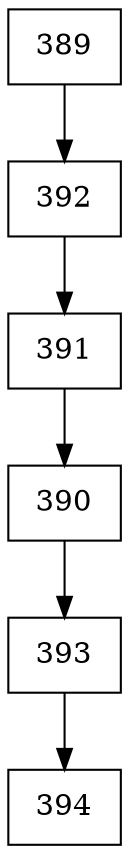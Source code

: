digraph G {
  node [shape=record];
  node0 [label="{389}"];
  node0 -> node1;
  node1 [label="{392}"];
  node1 -> node2;
  node2 [label="{391}"];
  node2 -> node3;
  node3 [label="{390}"];
  node3 -> node4;
  node4 [label="{393}"];
  node4 -> node5;
  node5 [label="{394}"];
}
